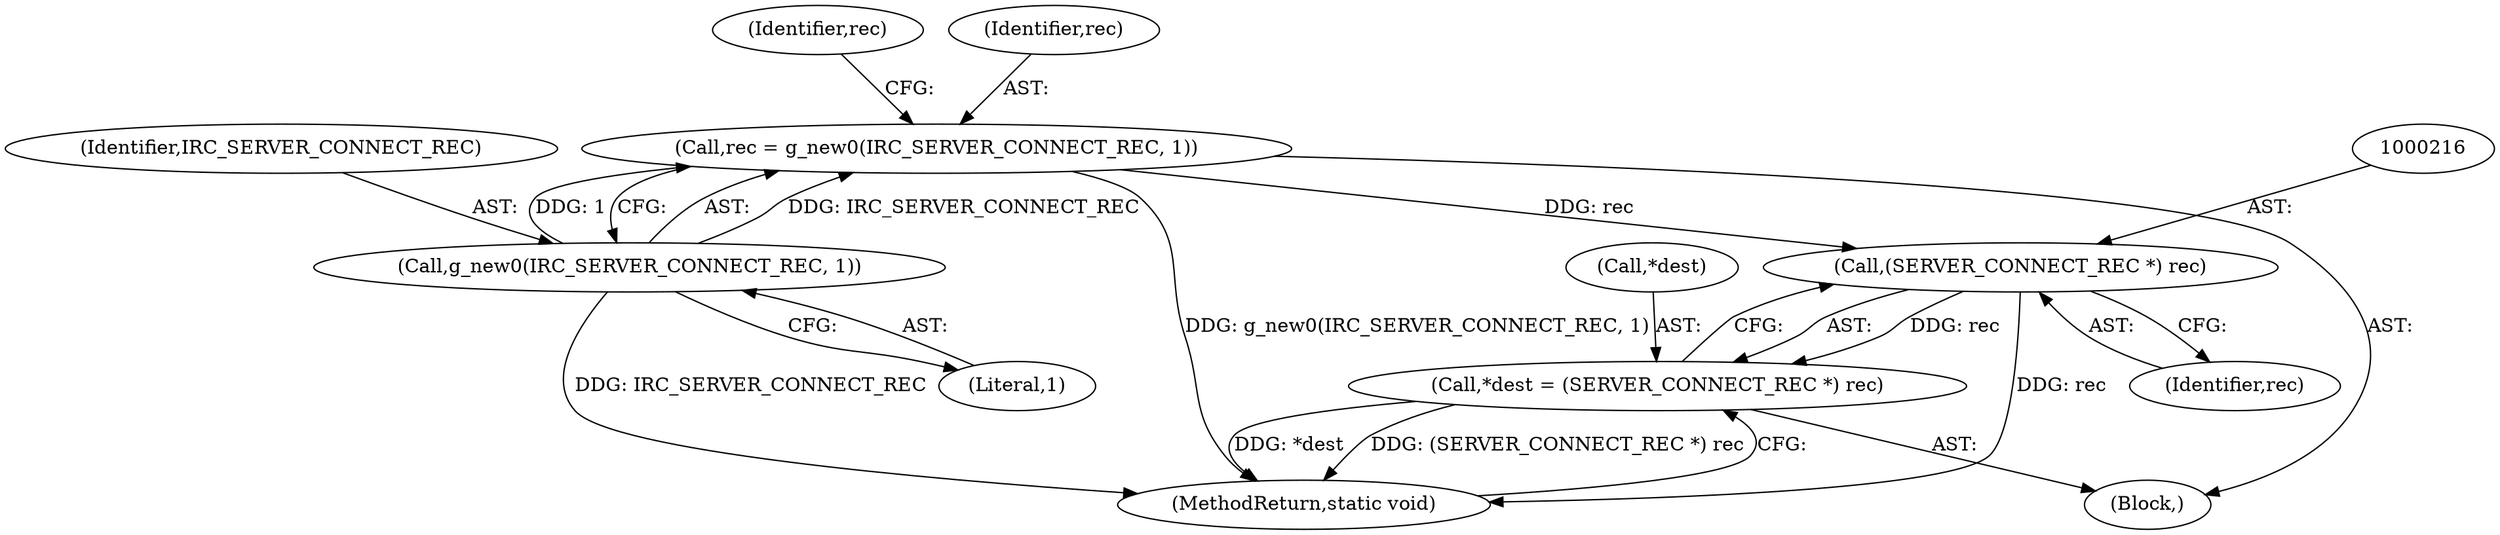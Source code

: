digraph "0_irssi_d23b0d22cc611e43c88d99192a59f413f951a955_0@pointer" {
"1000215" [label="(Call,(SERVER_CONNECT_REC *) rec)"];
"1000114" [label="(Call,rec = g_new0(IRC_SERVER_CONNECT_REC, 1))"];
"1000116" [label="(Call,g_new0(IRC_SERVER_CONNECT_REC, 1))"];
"1000212" [label="(Call,*dest = (SERVER_CONNECT_REC *) rec)"];
"1000217" [label="(Identifier,rec)"];
"1000114" [label="(Call,rec = g_new0(IRC_SERVER_CONNECT_REC, 1))"];
"1000117" [label="(Identifier,IRC_SERVER_CONNECT_REC)"];
"1000121" [label="(Identifier,rec)"];
"1000218" [label="(MethodReturn,static void)"];
"1000103" [label="(Block,)"];
"1000213" [label="(Call,*dest)"];
"1000115" [label="(Identifier,rec)"];
"1000116" [label="(Call,g_new0(IRC_SERVER_CONNECT_REC, 1))"];
"1000212" [label="(Call,*dest = (SERVER_CONNECT_REC *) rec)"];
"1000118" [label="(Literal,1)"];
"1000215" [label="(Call,(SERVER_CONNECT_REC *) rec)"];
"1000215" -> "1000212"  [label="AST: "];
"1000215" -> "1000217"  [label="CFG: "];
"1000216" -> "1000215"  [label="AST: "];
"1000217" -> "1000215"  [label="AST: "];
"1000212" -> "1000215"  [label="CFG: "];
"1000215" -> "1000218"  [label="DDG: rec"];
"1000215" -> "1000212"  [label="DDG: rec"];
"1000114" -> "1000215"  [label="DDG: rec"];
"1000114" -> "1000103"  [label="AST: "];
"1000114" -> "1000116"  [label="CFG: "];
"1000115" -> "1000114"  [label="AST: "];
"1000116" -> "1000114"  [label="AST: "];
"1000121" -> "1000114"  [label="CFG: "];
"1000114" -> "1000218"  [label="DDG: g_new0(IRC_SERVER_CONNECT_REC, 1)"];
"1000116" -> "1000114"  [label="DDG: IRC_SERVER_CONNECT_REC"];
"1000116" -> "1000114"  [label="DDG: 1"];
"1000116" -> "1000118"  [label="CFG: "];
"1000117" -> "1000116"  [label="AST: "];
"1000118" -> "1000116"  [label="AST: "];
"1000116" -> "1000218"  [label="DDG: IRC_SERVER_CONNECT_REC"];
"1000212" -> "1000103"  [label="AST: "];
"1000213" -> "1000212"  [label="AST: "];
"1000218" -> "1000212"  [label="CFG: "];
"1000212" -> "1000218"  [label="DDG: *dest"];
"1000212" -> "1000218"  [label="DDG: (SERVER_CONNECT_REC *) rec"];
}
